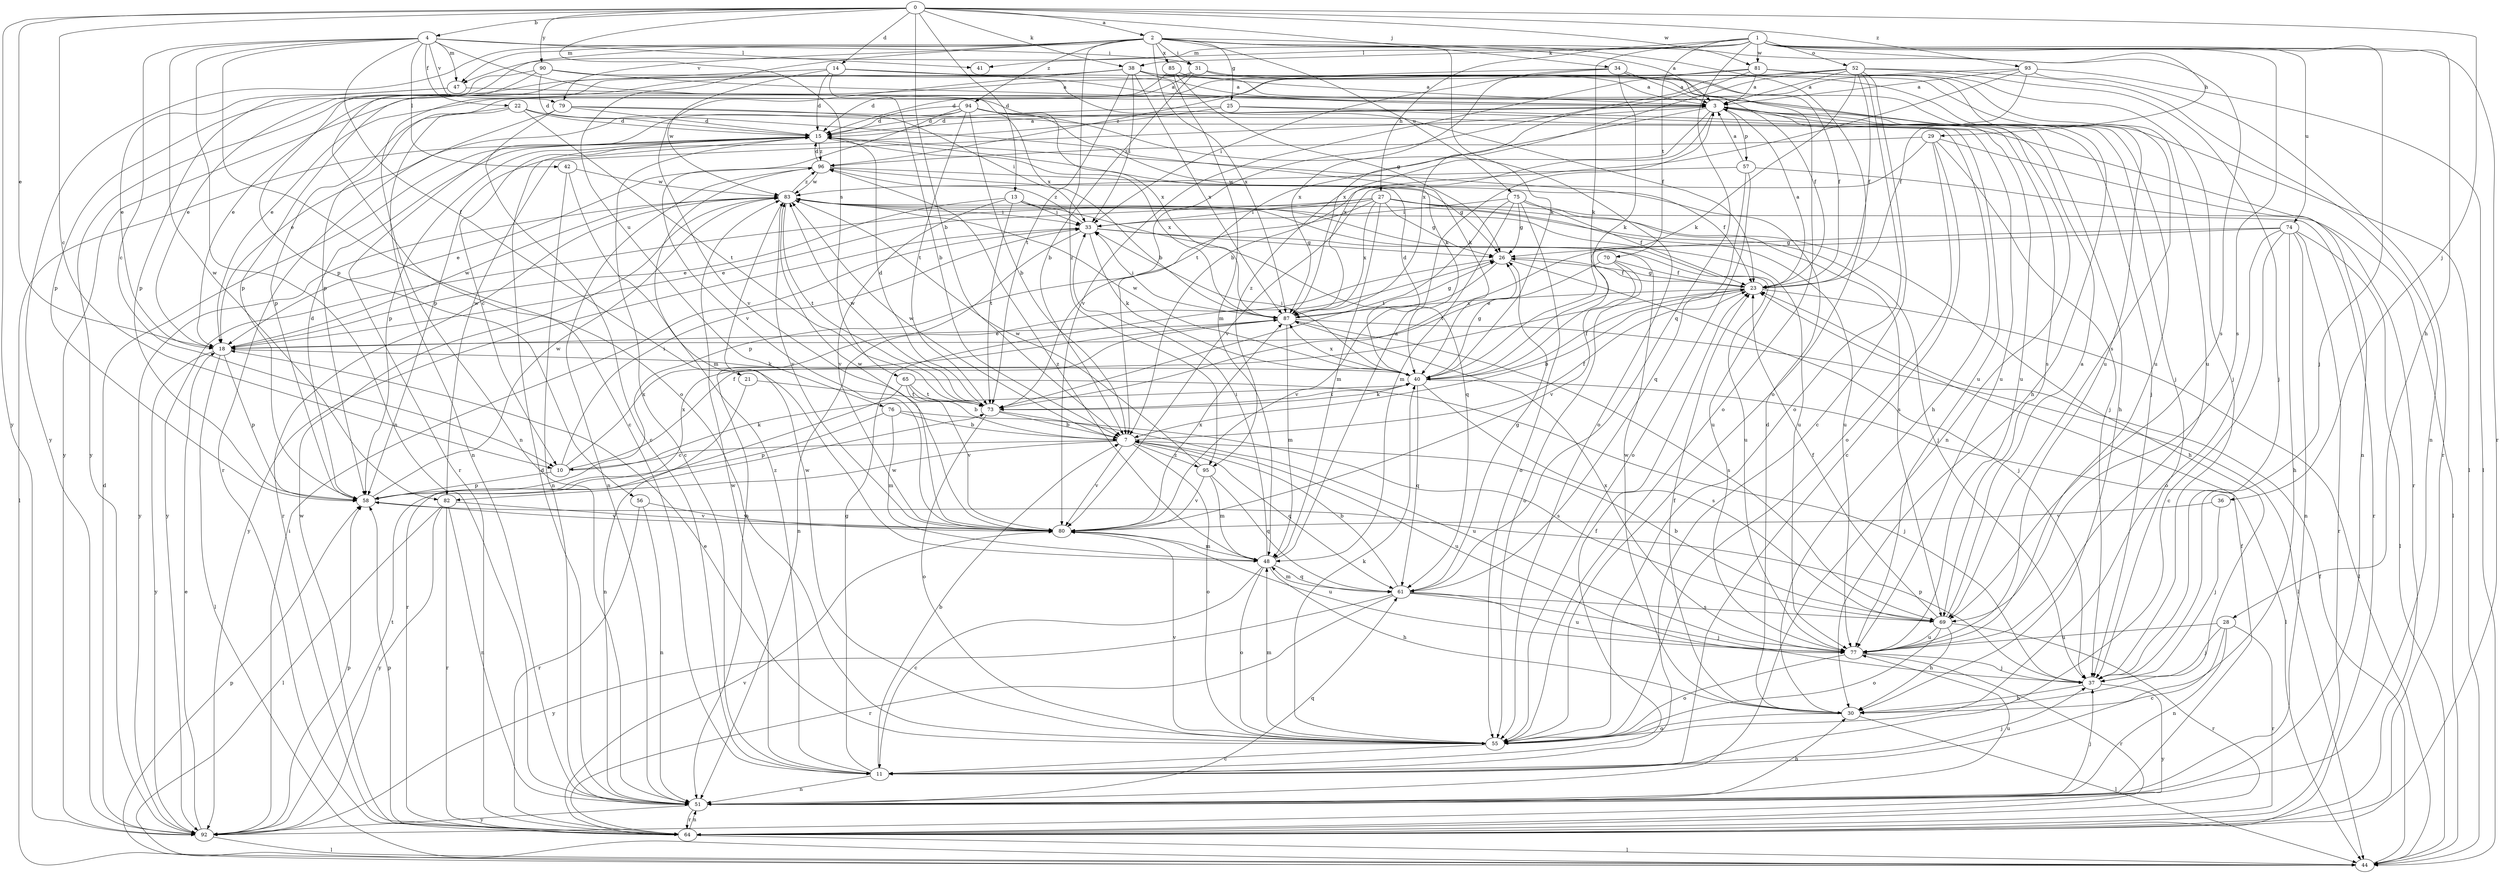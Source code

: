 strict digraph  {
0;
1;
2;
3;
4;
7;
10;
11;
13;
14;
15;
18;
21;
22;
23;
25;
26;
27;
28;
29;
30;
31;
33;
34;
36;
37;
38;
40;
41;
42;
44;
47;
48;
51;
52;
55;
56;
57;
58;
61;
64;
65;
69;
70;
73;
74;
75;
76;
77;
79;
80;
81;
82;
83;
85;
87;
90;
92;
93;
94;
95;
96;
0 -> 2  [label=a];
0 -> 4  [label=b];
0 -> 7  [label=b];
0 -> 10  [label=c];
0 -> 13  [label=d];
0 -> 14  [label=d];
0 -> 18  [label=e];
0 -> 34  [label=j];
0 -> 36  [label=j];
0 -> 38  [label=k];
0 -> 65  [label=s];
0 -> 81  [label=w];
0 -> 90  [label=y];
0 -> 92  [label=y];
0 -> 93  [label=z];
1 -> 27  [label=h];
1 -> 28  [label=h];
1 -> 29  [label=h];
1 -> 37  [label=j];
1 -> 38  [label=k];
1 -> 40  [label=k];
1 -> 41  [label=l];
1 -> 47  [label=m];
1 -> 52  [label=o];
1 -> 61  [label=q];
1 -> 64  [label=r];
1 -> 69  [label=s];
1 -> 70  [label=t];
1 -> 74  [label=u];
1 -> 81  [label=w];
2 -> 3  [label=a];
2 -> 25  [label=g];
2 -> 31  [label=i];
2 -> 40  [label=k];
2 -> 47  [label=m];
2 -> 55  [label=o];
2 -> 56  [label=p];
2 -> 69  [label=s];
2 -> 75  [label=u];
2 -> 76  [label=u];
2 -> 79  [label=v];
2 -> 85  [label=x];
2 -> 87  [label=x];
2 -> 92  [label=y];
2 -> 94  [label=z];
2 -> 95  [label=z];
3 -> 15  [label=d];
3 -> 30  [label=h];
3 -> 37  [label=j];
3 -> 57  [label=p];
3 -> 69  [label=s];
3 -> 73  [label=t];
3 -> 77  [label=u];
3 -> 82  [label=w];
3 -> 87  [label=x];
3 -> 95  [label=z];
4 -> 10  [label=c];
4 -> 21  [label=f];
4 -> 22  [label=f];
4 -> 31  [label=i];
4 -> 41  [label=l];
4 -> 42  [label=l];
4 -> 47  [label=m];
4 -> 51  [label=n];
4 -> 55  [label=o];
4 -> 79  [label=v];
4 -> 82  [label=w];
4 -> 87  [label=x];
7 -> 10  [label=c];
7 -> 23  [label=f];
7 -> 55  [label=o];
7 -> 61  [label=q];
7 -> 77  [label=u];
7 -> 80  [label=v];
7 -> 82  [label=w];
7 -> 83  [label=w];
7 -> 95  [label=z];
10 -> 23  [label=f];
10 -> 33  [label=i];
10 -> 40  [label=k];
10 -> 58  [label=p];
10 -> 87  [label=x];
11 -> 7  [label=b];
11 -> 23  [label=f];
11 -> 26  [label=g];
11 -> 37  [label=j];
11 -> 51  [label=n];
11 -> 83  [label=w];
11 -> 96  [label=z];
13 -> 18  [label=e];
13 -> 33  [label=i];
13 -> 61  [label=q];
13 -> 73  [label=t];
13 -> 77  [label=u];
13 -> 80  [label=v];
14 -> 3  [label=a];
14 -> 7  [label=b];
14 -> 15  [label=d];
14 -> 18  [label=e];
14 -> 23  [label=f];
14 -> 30  [label=h];
14 -> 83  [label=w];
15 -> 3  [label=a];
15 -> 10  [label=c];
15 -> 11  [label=c];
15 -> 44  [label=l];
15 -> 58  [label=p];
15 -> 87  [label=x];
15 -> 96  [label=z];
18 -> 40  [label=k];
18 -> 44  [label=l];
18 -> 58  [label=p];
18 -> 83  [label=w];
18 -> 92  [label=y];
21 -> 51  [label=n];
21 -> 73  [label=t];
22 -> 15  [label=d];
22 -> 40  [label=k];
22 -> 51  [label=n];
22 -> 58  [label=p];
22 -> 73  [label=t];
23 -> 3  [label=a];
23 -> 7  [label=b];
23 -> 26  [label=g];
23 -> 44  [label=l];
23 -> 87  [label=x];
25 -> 15  [label=d];
25 -> 51  [label=n];
25 -> 58  [label=p];
25 -> 77  [label=u];
26 -> 23  [label=f];
26 -> 37  [label=j];
26 -> 51  [label=n];
26 -> 80  [label=v];
27 -> 18  [label=e];
27 -> 26  [label=g];
27 -> 30  [label=h];
27 -> 33  [label=i];
27 -> 48  [label=m];
27 -> 58  [label=p];
27 -> 64  [label=r];
27 -> 77  [label=u];
27 -> 87  [label=x];
27 -> 92  [label=y];
28 -> 11  [label=c];
28 -> 37  [label=j];
28 -> 51  [label=n];
28 -> 64  [label=r];
28 -> 77  [label=u];
29 -> 11  [label=c];
29 -> 37  [label=j];
29 -> 55  [label=o];
29 -> 64  [label=r];
29 -> 80  [label=v];
29 -> 96  [label=z];
30 -> 15  [label=d];
30 -> 23  [label=f];
30 -> 44  [label=l];
30 -> 55  [label=o];
30 -> 83  [label=w];
31 -> 3  [label=a];
31 -> 7  [label=b];
31 -> 15  [label=d];
31 -> 23  [label=f];
31 -> 77  [label=u];
31 -> 92  [label=y];
33 -> 26  [label=g];
33 -> 40  [label=k];
33 -> 51  [label=n];
33 -> 77  [label=u];
33 -> 92  [label=y];
33 -> 96  [label=z];
34 -> 3  [label=a];
34 -> 23  [label=f];
34 -> 33  [label=i];
34 -> 40  [label=k];
34 -> 55  [label=o];
34 -> 87  [label=x];
34 -> 96  [label=z];
36 -> 37  [label=j];
36 -> 80  [label=v];
37 -> 30  [label=h];
37 -> 58  [label=p];
37 -> 92  [label=y];
38 -> 3  [label=a];
38 -> 18  [label=e];
38 -> 33  [label=i];
38 -> 44  [label=l];
38 -> 51  [label=n];
38 -> 58  [label=p];
38 -> 73  [label=t];
38 -> 77  [label=u];
38 -> 80  [label=v];
38 -> 87  [label=x];
38 -> 92  [label=y];
40 -> 15  [label=d];
40 -> 23  [label=f];
40 -> 26  [label=g];
40 -> 33  [label=i];
40 -> 44  [label=l];
40 -> 61  [label=q];
40 -> 69  [label=s];
40 -> 73  [label=t];
40 -> 83  [label=w];
40 -> 87  [label=x];
42 -> 48  [label=m];
42 -> 51  [label=n];
42 -> 83  [label=w];
44 -> 23  [label=f];
44 -> 58  [label=p];
47 -> 18  [label=e];
47 -> 58  [label=p];
47 -> 87  [label=x];
48 -> 3  [label=a];
48 -> 11  [label=c];
48 -> 30  [label=h];
48 -> 33  [label=i];
48 -> 55  [label=o];
48 -> 61  [label=q];
48 -> 96  [label=z];
51 -> 15  [label=d];
51 -> 23  [label=f];
51 -> 30  [label=h];
51 -> 37  [label=j];
51 -> 61  [label=q];
51 -> 64  [label=r];
51 -> 77  [label=u];
51 -> 92  [label=y];
52 -> 3  [label=a];
52 -> 7  [label=b];
52 -> 11  [label=c];
52 -> 18  [label=e];
52 -> 23  [label=f];
52 -> 37  [label=j];
52 -> 40  [label=k];
52 -> 51  [label=n];
52 -> 55  [label=o];
52 -> 87  [label=x];
55 -> 11  [label=c];
55 -> 18  [label=e];
55 -> 40  [label=k];
55 -> 48  [label=m];
55 -> 80  [label=v];
55 -> 83  [label=w];
56 -> 51  [label=n];
56 -> 64  [label=r];
56 -> 80  [label=v];
57 -> 3  [label=a];
57 -> 44  [label=l];
57 -> 55  [label=o];
57 -> 61  [label=q];
57 -> 83  [label=w];
58 -> 15  [label=d];
58 -> 80  [label=v];
58 -> 83  [label=w];
58 -> 87  [label=x];
61 -> 7  [label=b];
61 -> 26  [label=g];
61 -> 37  [label=j];
61 -> 48  [label=m];
61 -> 64  [label=r];
61 -> 69  [label=s];
61 -> 77  [label=u];
61 -> 92  [label=y];
64 -> 44  [label=l];
64 -> 51  [label=n];
64 -> 58  [label=p];
64 -> 80  [label=v];
64 -> 83  [label=w];
65 -> 7  [label=b];
65 -> 37  [label=j];
65 -> 64  [label=r];
65 -> 73  [label=t];
65 -> 80  [label=v];
69 -> 3  [label=a];
69 -> 7  [label=b];
69 -> 23  [label=f];
69 -> 30  [label=h];
69 -> 55  [label=o];
69 -> 64  [label=r];
69 -> 77  [label=u];
70 -> 18  [label=e];
70 -> 23  [label=f];
70 -> 55  [label=o];
70 -> 80  [label=v];
73 -> 7  [label=b];
73 -> 15  [label=d];
73 -> 40  [label=k];
73 -> 55  [label=o];
73 -> 77  [label=u];
73 -> 83  [label=w];
74 -> 11  [label=c];
74 -> 26  [label=g];
74 -> 30  [label=h];
74 -> 44  [label=l];
74 -> 51  [label=n];
74 -> 55  [label=o];
74 -> 64  [label=r];
74 -> 73  [label=t];
75 -> 23  [label=f];
75 -> 26  [label=g];
75 -> 33  [label=i];
75 -> 48  [label=m];
75 -> 55  [label=o];
75 -> 69  [label=s];
75 -> 73  [label=t];
76 -> 7  [label=b];
76 -> 48  [label=m];
76 -> 58  [label=p];
76 -> 69  [label=s];
77 -> 37  [label=j];
77 -> 55  [label=o];
77 -> 64  [label=r];
77 -> 87  [label=x];
79 -> 11  [label=c];
79 -> 15  [label=d];
79 -> 30  [label=h];
79 -> 33  [label=i];
79 -> 64  [label=r];
80 -> 48  [label=m];
80 -> 77  [label=u];
80 -> 83  [label=w];
80 -> 87  [label=x];
81 -> 3  [label=a];
81 -> 15  [label=d];
81 -> 37  [label=j];
81 -> 69  [label=s];
81 -> 77  [label=u];
81 -> 80  [label=v];
81 -> 87  [label=x];
82 -> 44  [label=l];
82 -> 51  [label=n];
82 -> 64  [label=r];
82 -> 80  [label=v];
82 -> 92  [label=y];
83 -> 33  [label=i];
83 -> 37  [label=j];
83 -> 64  [label=r];
83 -> 73  [label=t];
83 -> 77  [label=u];
83 -> 80  [label=v];
83 -> 92  [label=y];
83 -> 96  [label=z];
85 -> 3  [label=a];
85 -> 26  [label=g];
85 -> 48  [label=m];
85 -> 51  [label=n];
87 -> 18  [label=e];
87 -> 26  [label=g];
87 -> 33  [label=i];
87 -> 44  [label=l];
87 -> 48  [label=m];
87 -> 69  [label=s];
90 -> 3  [label=a];
90 -> 11  [label=c];
90 -> 15  [label=d];
90 -> 37  [label=j];
90 -> 58  [label=p];
92 -> 15  [label=d];
92 -> 18  [label=e];
92 -> 33  [label=i];
92 -> 44  [label=l];
92 -> 58  [label=p];
92 -> 73  [label=t];
93 -> 3  [label=a];
93 -> 7  [label=b];
93 -> 23  [label=f];
93 -> 44  [label=l];
93 -> 58  [label=p];
93 -> 64  [label=r];
94 -> 7  [label=b];
94 -> 15  [label=d];
94 -> 18  [label=e];
94 -> 40  [label=k];
94 -> 55  [label=o];
94 -> 64  [label=r];
94 -> 73  [label=t];
94 -> 77  [label=u];
94 -> 80  [label=v];
95 -> 48  [label=m];
95 -> 61  [label=q];
95 -> 80  [label=v];
95 -> 83  [label=w];
96 -> 15  [label=d];
96 -> 18  [label=e];
96 -> 23  [label=f];
96 -> 26  [label=g];
96 -> 51  [label=n];
96 -> 83  [label=w];
}
